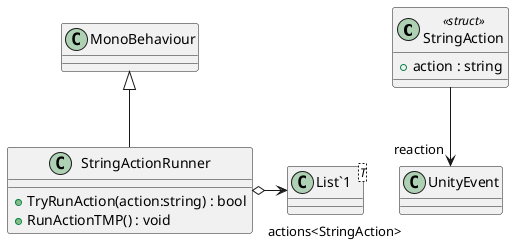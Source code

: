 @startuml
class StringAction <<struct>> {
    + action : string
}
class StringActionRunner {
    + TryRunAction(action:string) : bool
    + RunActionTMP() : void
}
class "List`1"<T> {
}
StringAction --> "reaction" UnityEvent
MonoBehaviour <|-- StringActionRunner
StringActionRunner o-> "actions<StringAction>" "List`1"
@enduml
